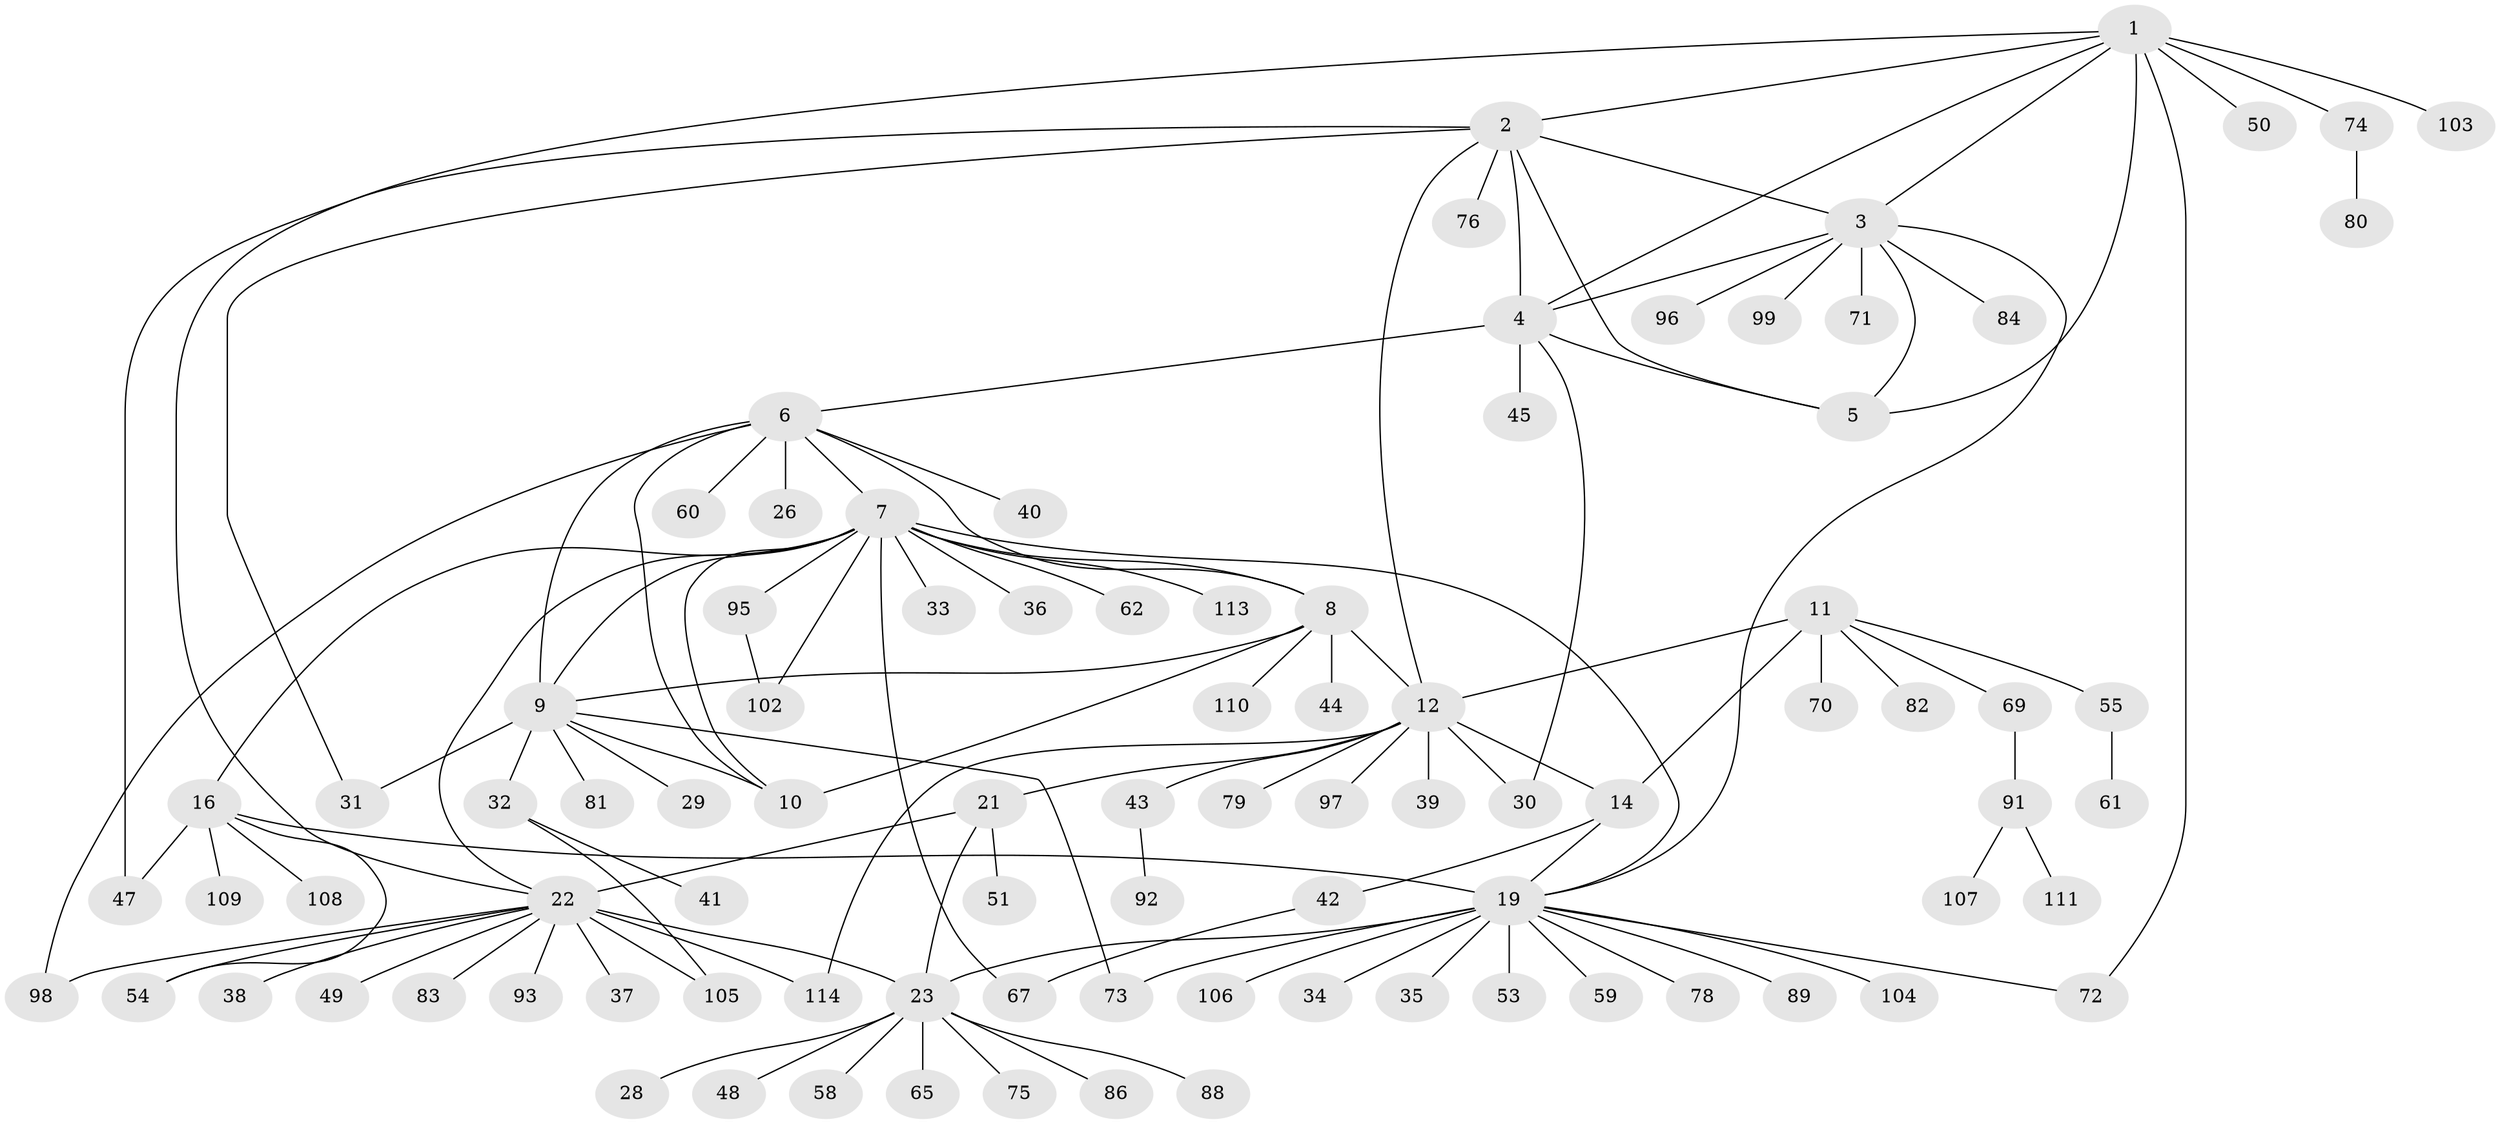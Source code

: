 // Generated by graph-tools (version 1.1) at 2025/52/02/27/25 19:52:16]
// undirected, 90 vertices, 121 edges
graph export_dot {
graph [start="1"]
  node [color=gray90,style=filled];
  1 [super="+64"];
  2 [super="+94"];
  3 [super="+68"];
  4 [super="+85"];
  5;
  6 [super="+46"];
  7 [super="+18"];
  8 [super="+101"];
  9 [super="+66"];
  10;
  11 [super="+112"];
  12 [super="+13"];
  14 [super="+15"];
  16 [super="+17"];
  19 [super="+20"];
  21 [super="+25"];
  22 [super="+24"];
  23 [super="+57"];
  26 [super="+27"];
  28;
  29;
  30;
  31 [super="+77"];
  32 [super="+52"];
  33;
  34;
  35;
  36;
  37;
  38;
  39;
  40;
  41;
  42;
  43 [super="+63"];
  44;
  45;
  47 [super="+56"];
  48;
  49;
  50;
  51;
  53;
  54;
  55 [super="+100"];
  58;
  59;
  60;
  61;
  62;
  65;
  67;
  69;
  70;
  71;
  72;
  73;
  74;
  75 [super="+90"];
  76;
  78;
  79;
  80;
  81;
  82 [super="+87"];
  83;
  84;
  86;
  88;
  89;
  91;
  92;
  93;
  95;
  96;
  97;
  98;
  99;
  102;
  103;
  104;
  105;
  106;
  107;
  108;
  109;
  110;
  111;
  113;
  114;
  1 -- 2;
  1 -- 3;
  1 -- 4;
  1 -- 5;
  1 -- 22;
  1 -- 50;
  1 -- 72;
  1 -- 74;
  1 -- 103;
  2 -- 3;
  2 -- 4;
  2 -- 5;
  2 -- 12;
  2 -- 76;
  2 -- 47;
  2 -- 31;
  3 -- 4;
  3 -- 5;
  3 -- 84;
  3 -- 96;
  3 -- 99;
  3 -- 19;
  3 -- 71;
  4 -- 5;
  4 -- 6;
  4 -- 45;
  4 -- 30;
  6 -- 7;
  6 -- 8;
  6 -- 9;
  6 -- 10;
  6 -- 26;
  6 -- 40;
  6 -- 60;
  6 -- 98;
  7 -- 8;
  7 -- 9;
  7 -- 10;
  7 -- 22;
  7 -- 67;
  7 -- 102;
  7 -- 33;
  7 -- 36;
  7 -- 16 [weight=2];
  7 -- 113;
  7 -- 19 [weight=2];
  7 -- 62;
  7 -- 95;
  8 -- 9;
  8 -- 10;
  8 -- 44;
  8 -- 110;
  8 -- 12;
  9 -- 10;
  9 -- 29;
  9 -- 31;
  9 -- 32;
  9 -- 73;
  9 -- 81;
  11 -- 12 [weight=2];
  11 -- 14 [weight=2];
  11 -- 55;
  11 -- 69;
  11 -- 70;
  11 -- 82;
  12 -- 14 [weight=4];
  12 -- 21;
  12 -- 30;
  12 -- 43;
  12 -- 114;
  12 -- 97;
  12 -- 39;
  12 -- 79;
  14 -- 42;
  14 -- 19;
  16 -- 19 [weight=4];
  16 -- 47;
  16 -- 54;
  16 -- 108;
  16 -- 109;
  19 -- 23;
  19 -- 73;
  19 -- 78;
  19 -- 34;
  19 -- 35;
  19 -- 72;
  19 -- 104;
  19 -- 106;
  19 -- 53;
  19 -- 89;
  19 -- 59;
  21 -- 22 [weight=4];
  21 -- 23 [weight=2];
  21 -- 51;
  22 -- 23 [weight=2];
  22 -- 37;
  22 -- 38;
  22 -- 49;
  22 -- 54;
  22 -- 93;
  22 -- 98;
  22 -- 105;
  22 -- 114;
  22 -- 83;
  23 -- 28;
  23 -- 48;
  23 -- 58;
  23 -- 65;
  23 -- 75;
  23 -- 88;
  23 -- 86;
  32 -- 41;
  32 -- 105;
  42 -- 67;
  43 -- 92;
  55 -- 61;
  69 -- 91;
  74 -- 80;
  91 -- 107;
  91 -- 111;
  95 -- 102;
}

